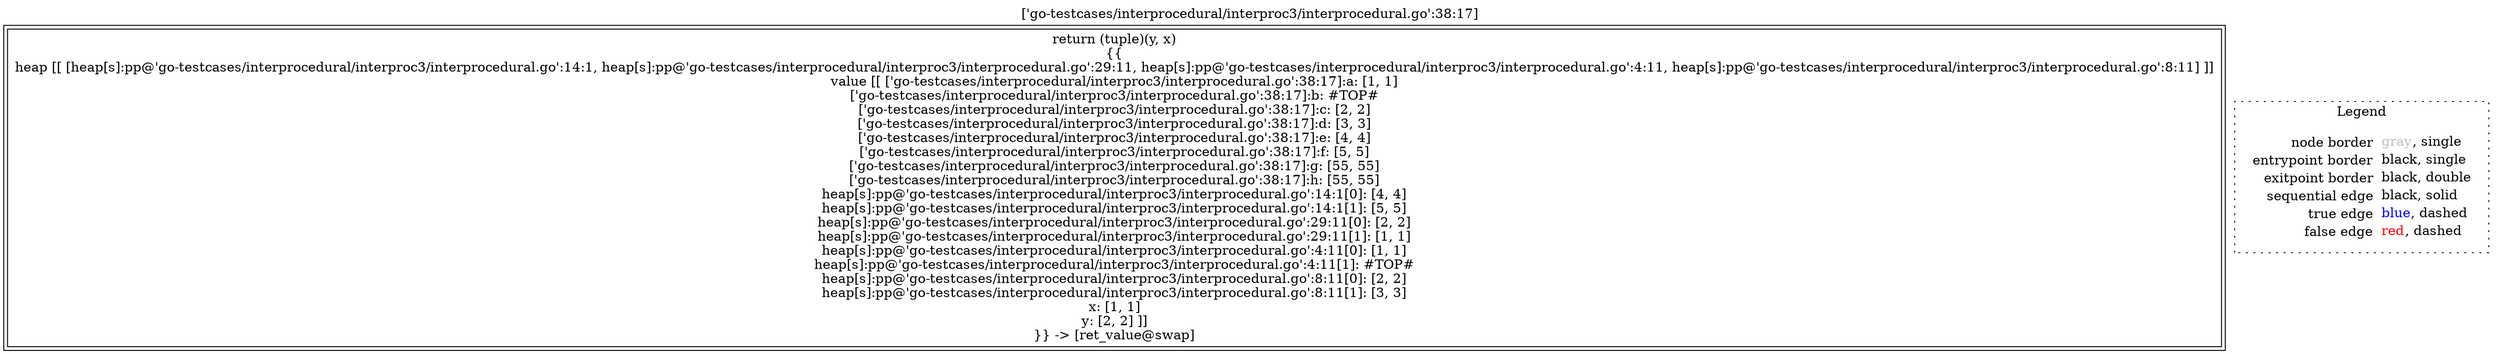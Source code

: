 digraph {
	labelloc="t";
	label="['go-testcases/interprocedural/interproc3/interprocedural.go':38:17]";
	"node0" [shape="rect",color="black",peripheries="2",label=<return (tuple)(y, x)<BR/>{{<BR/>heap [[ [heap[s]:pp@'go-testcases/interprocedural/interproc3/interprocedural.go':14:1, heap[s]:pp@'go-testcases/interprocedural/interproc3/interprocedural.go':29:11, heap[s]:pp@'go-testcases/interprocedural/interproc3/interprocedural.go':4:11, heap[s]:pp@'go-testcases/interprocedural/interproc3/interprocedural.go':8:11] ]]<BR/>value [[ ['go-testcases/interprocedural/interproc3/interprocedural.go':38:17]:a: [1, 1]<BR/>['go-testcases/interprocedural/interproc3/interprocedural.go':38:17]:b: #TOP#<BR/>['go-testcases/interprocedural/interproc3/interprocedural.go':38:17]:c: [2, 2]<BR/>['go-testcases/interprocedural/interproc3/interprocedural.go':38:17]:d: [3, 3]<BR/>['go-testcases/interprocedural/interproc3/interprocedural.go':38:17]:e: [4, 4]<BR/>['go-testcases/interprocedural/interproc3/interprocedural.go':38:17]:f: [5, 5]<BR/>['go-testcases/interprocedural/interproc3/interprocedural.go':38:17]:g: [55, 55]<BR/>['go-testcases/interprocedural/interproc3/interprocedural.go':38:17]:h: [55, 55]<BR/>heap[s]:pp@'go-testcases/interprocedural/interproc3/interprocedural.go':14:1[0]: [4, 4]<BR/>heap[s]:pp@'go-testcases/interprocedural/interproc3/interprocedural.go':14:1[1]: [5, 5]<BR/>heap[s]:pp@'go-testcases/interprocedural/interproc3/interprocedural.go':29:11[0]: [2, 2]<BR/>heap[s]:pp@'go-testcases/interprocedural/interproc3/interprocedural.go':29:11[1]: [1, 1]<BR/>heap[s]:pp@'go-testcases/interprocedural/interproc3/interprocedural.go':4:11[0]: [1, 1]<BR/>heap[s]:pp@'go-testcases/interprocedural/interproc3/interprocedural.go':4:11[1]: #TOP#<BR/>heap[s]:pp@'go-testcases/interprocedural/interproc3/interprocedural.go':8:11[0]: [2, 2]<BR/>heap[s]:pp@'go-testcases/interprocedural/interproc3/interprocedural.go':8:11[1]: [3, 3]<BR/>x: [1, 1]<BR/>y: [2, 2] ]]<BR/>}} -&gt; [ret_value@swap]>];
subgraph cluster_legend {
	label="Legend";
	style=dotted;
	node [shape=plaintext];
	"legend" [label=<<table border="0" cellpadding="2" cellspacing="0" cellborder="0"><tr><td align="right">node border&nbsp;</td><td align="left"><font color="gray">gray</font>, single</td></tr><tr><td align="right">entrypoint border&nbsp;</td><td align="left"><font color="black">black</font>, single</td></tr><tr><td align="right">exitpoint border&nbsp;</td><td align="left"><font color="black">black</font>, double</td></tr><tr><td align="right">sequential edge&nbsp;</td><td align="left"><font color="black">black</font>, solid</td></tr><tr><td align="right">true edge&nbsp;</td><td align="left"><font color="blue">blue</font>, dashed</td></tr><tr><td align="right">false edge&nbsp;</td><td align="left"><font color="red">red</font>, dashed</td></tr></table>>];
}

}
